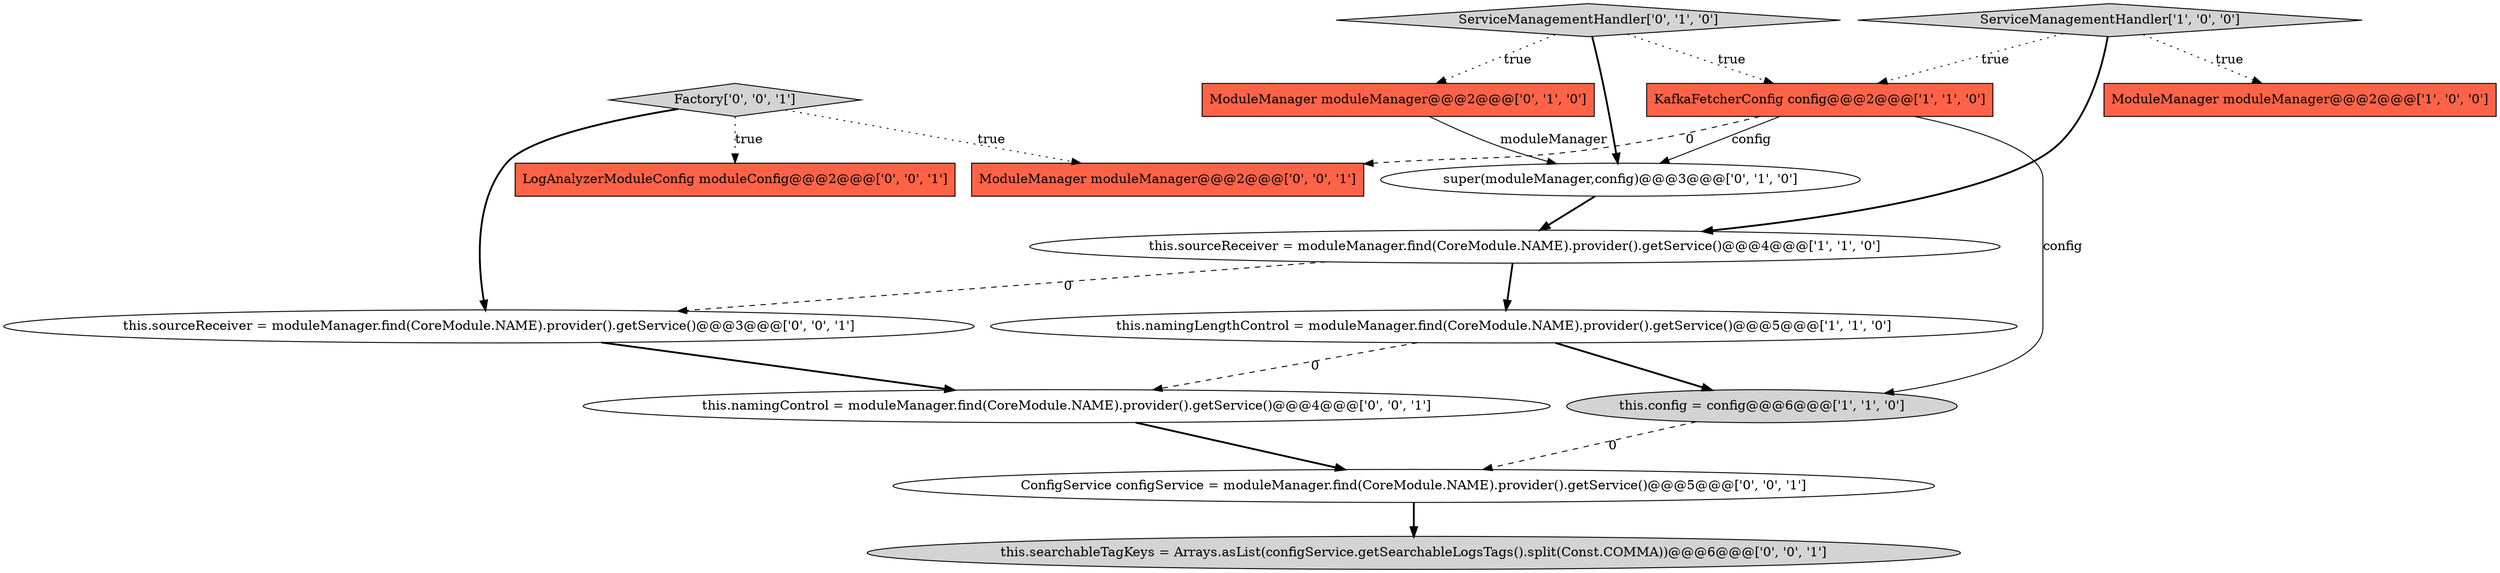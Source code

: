 digraph {
15 [style = filled, label = "ConfigService configService = moduleManager.find(CoreModule.NAME).provider().getService()@@@5@@@['0', '0', '1']", fillcolor = white, shape = ellipse image = "AAA0AAABBB3BBB"];
5 [style = filled, label = "this.sourceReceiver = moduleManager.find(CoreModule.NAME).provider().getService()@@@4@@@['1', '1', '0']", fillcolor = white, shape = ellipse image = "AAA0AAABBB1BBB"];
9 [style = filled, label = "Factory['0', '0', '1']", fillcolor = lightgray, shape = diamond image = "AAA0AAABBB3BBB"];
2 [style = filled, label = "KafkaFetcherConfig config@@@2@@@['1', '1', '0']", fillcolor = tomato, shape = box image = "AAA0AAABBB1BBB"];
14 [style = filled, label = "ModuleManager moduleManager@@@2@@@['0', '0', '1']", fillcolor = tomato, shape = box image = "AAA0AAABBB3BBB"];
1 [style = filled, label = "ModuleManager moduleManager@@@2@@@['1', '0', '0']", fillcolor = tomato, shape = box image = "AAA0AAABBB1BBB"];
3 [style = filled, label = "this.namingLengthControl = moduleManager.find(CoreModule.NAME).provider().getService()@@@5@@@['1', '1', '0']", fillcolor = white, shape = ellipse image = "AAA0AAABBB1BBB"];
4 [style = filled, label = "this.config = config@@@6@@@['1', '1', '0']", fillcolor = lightgray, shape = ellipse image = "AAA0AAABBB1BBB"];
6 [style = filled, label = "super(moduleManager,config)@@@3@@@['0', '1', '0']", fillcolor = white, shape = ellipse image = "AAA1AAABBB2BBB"];
11 [style = filled, label = "this.sourceReceiver = moduleManager.find(CoreModule.NAME).provider().getService()@@@3@@@['0', '0', '1']", fillcolor = white, shape = ellipse image = "AAA0AAABBB3BBB"];
10 [style = filled, label = "this.namingControl = moduleManager.find(CoreModule.NAME).provider().getService()@@@4@@@['0', '0', '1']", fillcolor = white, shape = ellipse image = "AAA0AAABBB3BBB"];
8 [style = filled, label = "ModuleManager moduleManager@@@2@@@['0', '1', '0']", fillcolor = tomato, shape = box image = "AAA0AAABBB2BBB"];
13 [style = filled, label = "this.searchableTagKeys = Arrays.asList(configService.getSearchableLogsTags().split(Const.COMMA))@@@6@@@['0', '0', '1']", fillcolor = lightgray, shape = ellipse image = "AAA0AAABBB3BBB"];
12 [style = filled, label = "LogAnalyzerModuleConfig moduleConfig@@@2@@@['0', '0', '1']", fillcolor = tomato, shape = box image = "AAA0AAABBB3BBB"];
0 [style = filled, label = "ServiceManagementHandler['1', '0', '0']", fillcolor = lightgray, shape = diamond image = "AAA0AAABBB1BBB"];
7 [style = filled, label = "ServiceManagementHandler['0', '1', '0']", fillcolor = lightgray, shape = diamond image = "AAA0AAABBB2BBB"];
0->2 [style = dotted, label="true"];
7->2 [style = dotted, label="true"];
0->1 [style = dotted, label="true"];
9->11 [style = bold, label=""];
8->6 [style = solid, label="moduleManager"];
9->14 [style = dotted, label="true"];
3->10 [style = dashed, label="0"];
7->8 [style = dotted, label="true"];
7->6 [style = bold, label=""];
4->15 [style = dashed, label="0"];
2->4 [style = solid, label="config"];
5->11 [style = dashed, label="0"];
11->10 [style = bold, label=""];
2->14 [style = dashed, label="0"];
15->13 [style = bold, label=""];
6->5 [style = bold, label=""];
10->15 [style = bold, label=""];
5->3 [style = bold, label=""];
9->12 [style = dotted, label="true"];
0->5 [style = bold, label=""];
2->6 [style = solid, label="config"];
3->4 [style = bold, label=""];
}
